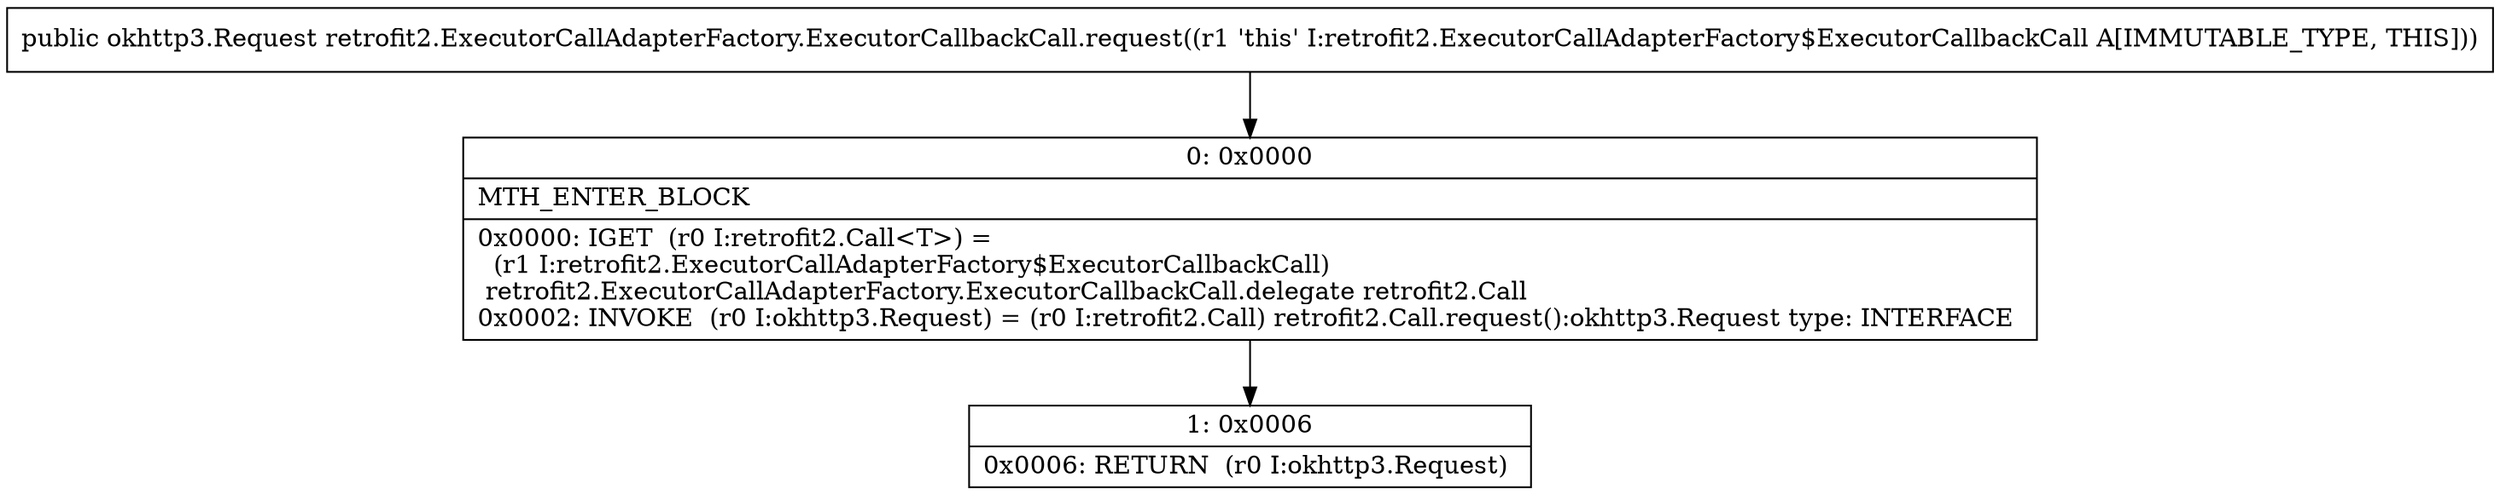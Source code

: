 digraph "CFG forretrofit2.ExecutorCallAdapterFactory.ExecutorCallbackCall.request()Lokhttp3\/Request;" {
Node_0 [shape=record,label="{0\:\ 0x0000|MTH_ENTER_BLOCK\l|0x0000: IGET  (r0 I:retrofit2.Call\<T\>) = \l  (r1 I:retrofit2.ExecutorCallAdapterFactory$ExecutorCallbackCall)\l retrofit2.ExecutorCallAdapterFactory.ExecutorCallbackCall.delegate retrofit2.Call \l0x0002: INVOKE  (r0 I:okhttp3.Request) = (r0 I:retrofit2.Call) retrofit2.Call.request():okhttp3.Request type: INTERFACE \l}"];
Node_1 [shape=record,label="{1\:\ 0x0006|0x0006: RETURN  (r0 I:okhttp3.Request) \l}"];
MethodNode[shape=record,label="{public okhttp3.Request retrofit2.ExecutorCallAdapterFactory.ExecutorCallbackCall.request((r1 'this' I:retrofit2.ExecutorCallAdapterFactory$ExecutorCallbackCall A[IMMUTABLE_TYPE, THIS])) }"];
MethodNode -> Node_0;
Node_0 -> Node_1;
}

